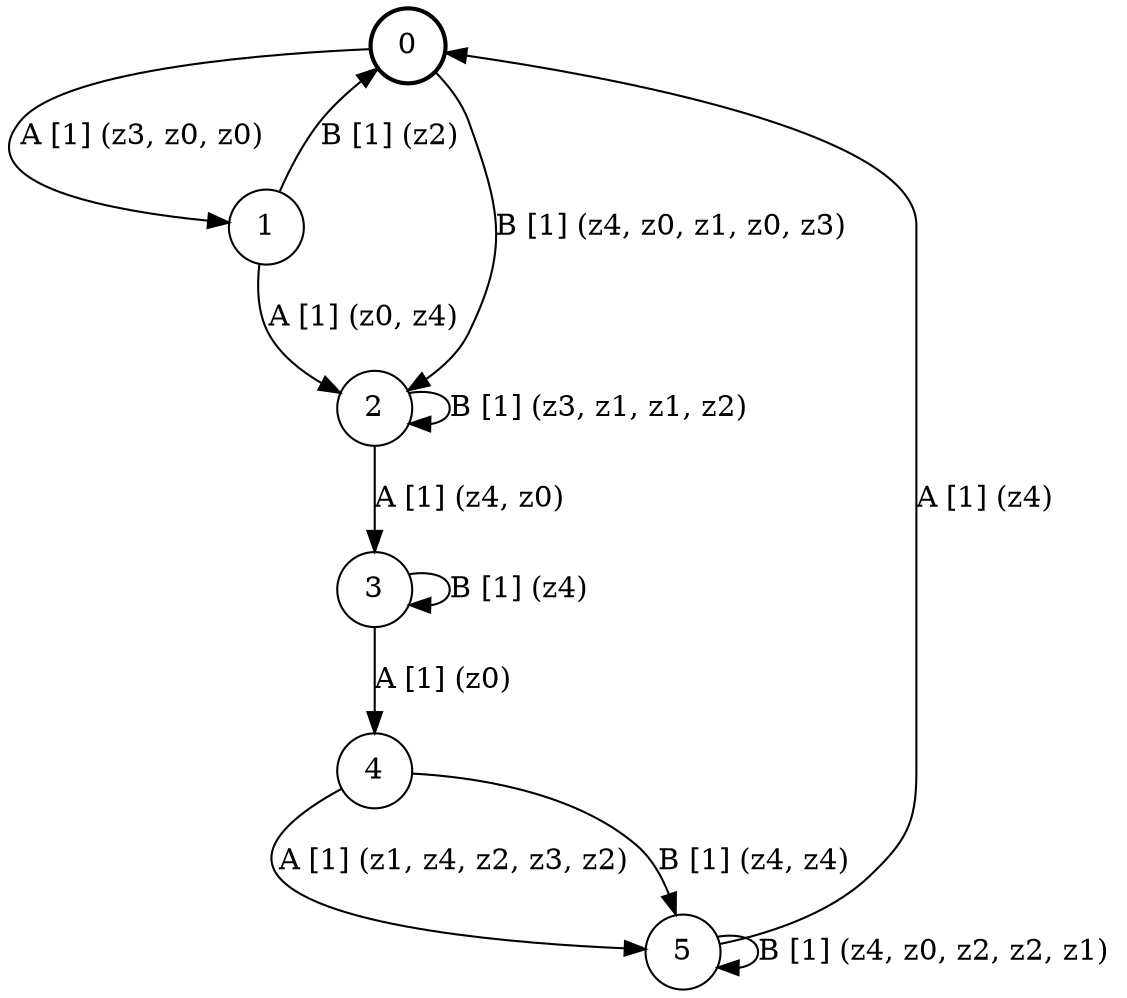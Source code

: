 # generated file, don't try to modify
# command: dot -Tpng <filename> > tree.png
digraph Automaton {
    node [shape = circle];
    0 [style = "bold"];
    0 -> 1 [label = "A [1] (z3, z0, z0) "];
    0 -> 2 [label = "B [1] (z4, z0, z1, z0, z3) "];
    1 -> 2 [label = "A [1] (z0, z4) "];
    1 -> 0 [label = "B [1] (z2) "];
    2 -> 3 [label = "A [1] (z4, z0) "];
    2 -> 2 [label = "B [1] (z3, z1, z1, z2) "];
    3 -> 4 [label = "A [1] (z0) "];
    3 -> 3 [label = "B [1] (z4) "];
    4 -> 5 [label = "A [1] (z1, z4, z2, z3, z2) "];
    4 -> 5 [label = "B [1] (z4, z4) "];
    5 -> 0 [label = "A [1] (z4) "];
    5 -> 5 [label = "B [1] (z4, z0, z2, z2, z1) "];
}
